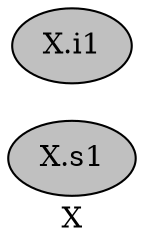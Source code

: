digraph G {
graph [
label="X", rankdir="LR", ratio="compress"];
node [
color="black", fillcolor="gray", shape="ellipse", style="filled"];
0[label="X.s1"];
1[label="X.i1"];
}
